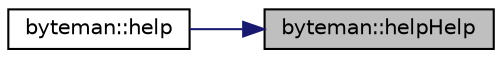 digraph "byteman::helpHelp"
{
 // INTERACTIVE_SVG=YES
 // LATEX_PDF_SIZE
  edge [fontname="Helvetica",fontsize="10",labelfontname="Helvetica",labelfontsize="10"];
  node [fontname="Helvetica",fontsize="10",shape=record];
  rankdir="RL";
  Node1 [label="byteman::helpHelp",height=0.2,width=0.4,color="black", fillcolor="grey75", style="filled", fontcolor="black",tooltip=" "];
  Node1 -> Node2 [dir="back",color="midnightblue",fontsize="10",style="solid",fontname="Helvetica"];
  Node2 [label="byteman::help",height=0.2,width=0.4,color="black", fillcolor="white", style="filled",URL="$classbyteman.html#aef603360084a181b29b4f2142290d4ba",tooltip=" "];
}
